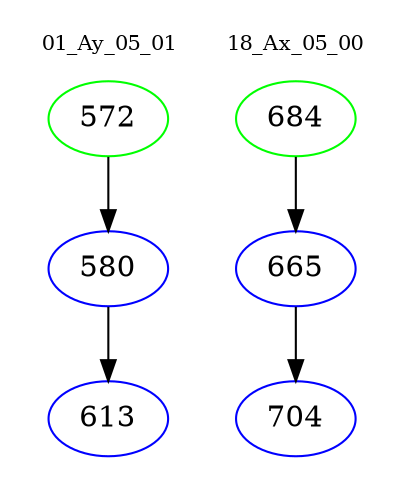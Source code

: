 digraph{
subgraph cluster_0 {
color = white
label = "01_Ay_05_01";
fontsize=10;
T0_572 [label="572", color="green"]
T0_572 -> T0_580 [color="black"]
T0_580 [label="580", color="blue"]
T0_580 -> T0_613 [color="black"]
T0_613 [label="613", color="blue"]
}
subgraph cluster_1 {
color = white
label = "18_Ax_05_00";
fontsize=10;
T1_684 [label="684", color="green"]
T1_684 -> T1_665 [color="black"]
T1_665 [label="665", color="blue"]
T1_665 -> T1_704 [color="black"]
T1_704 [label="704", color="blue"]
}
}

